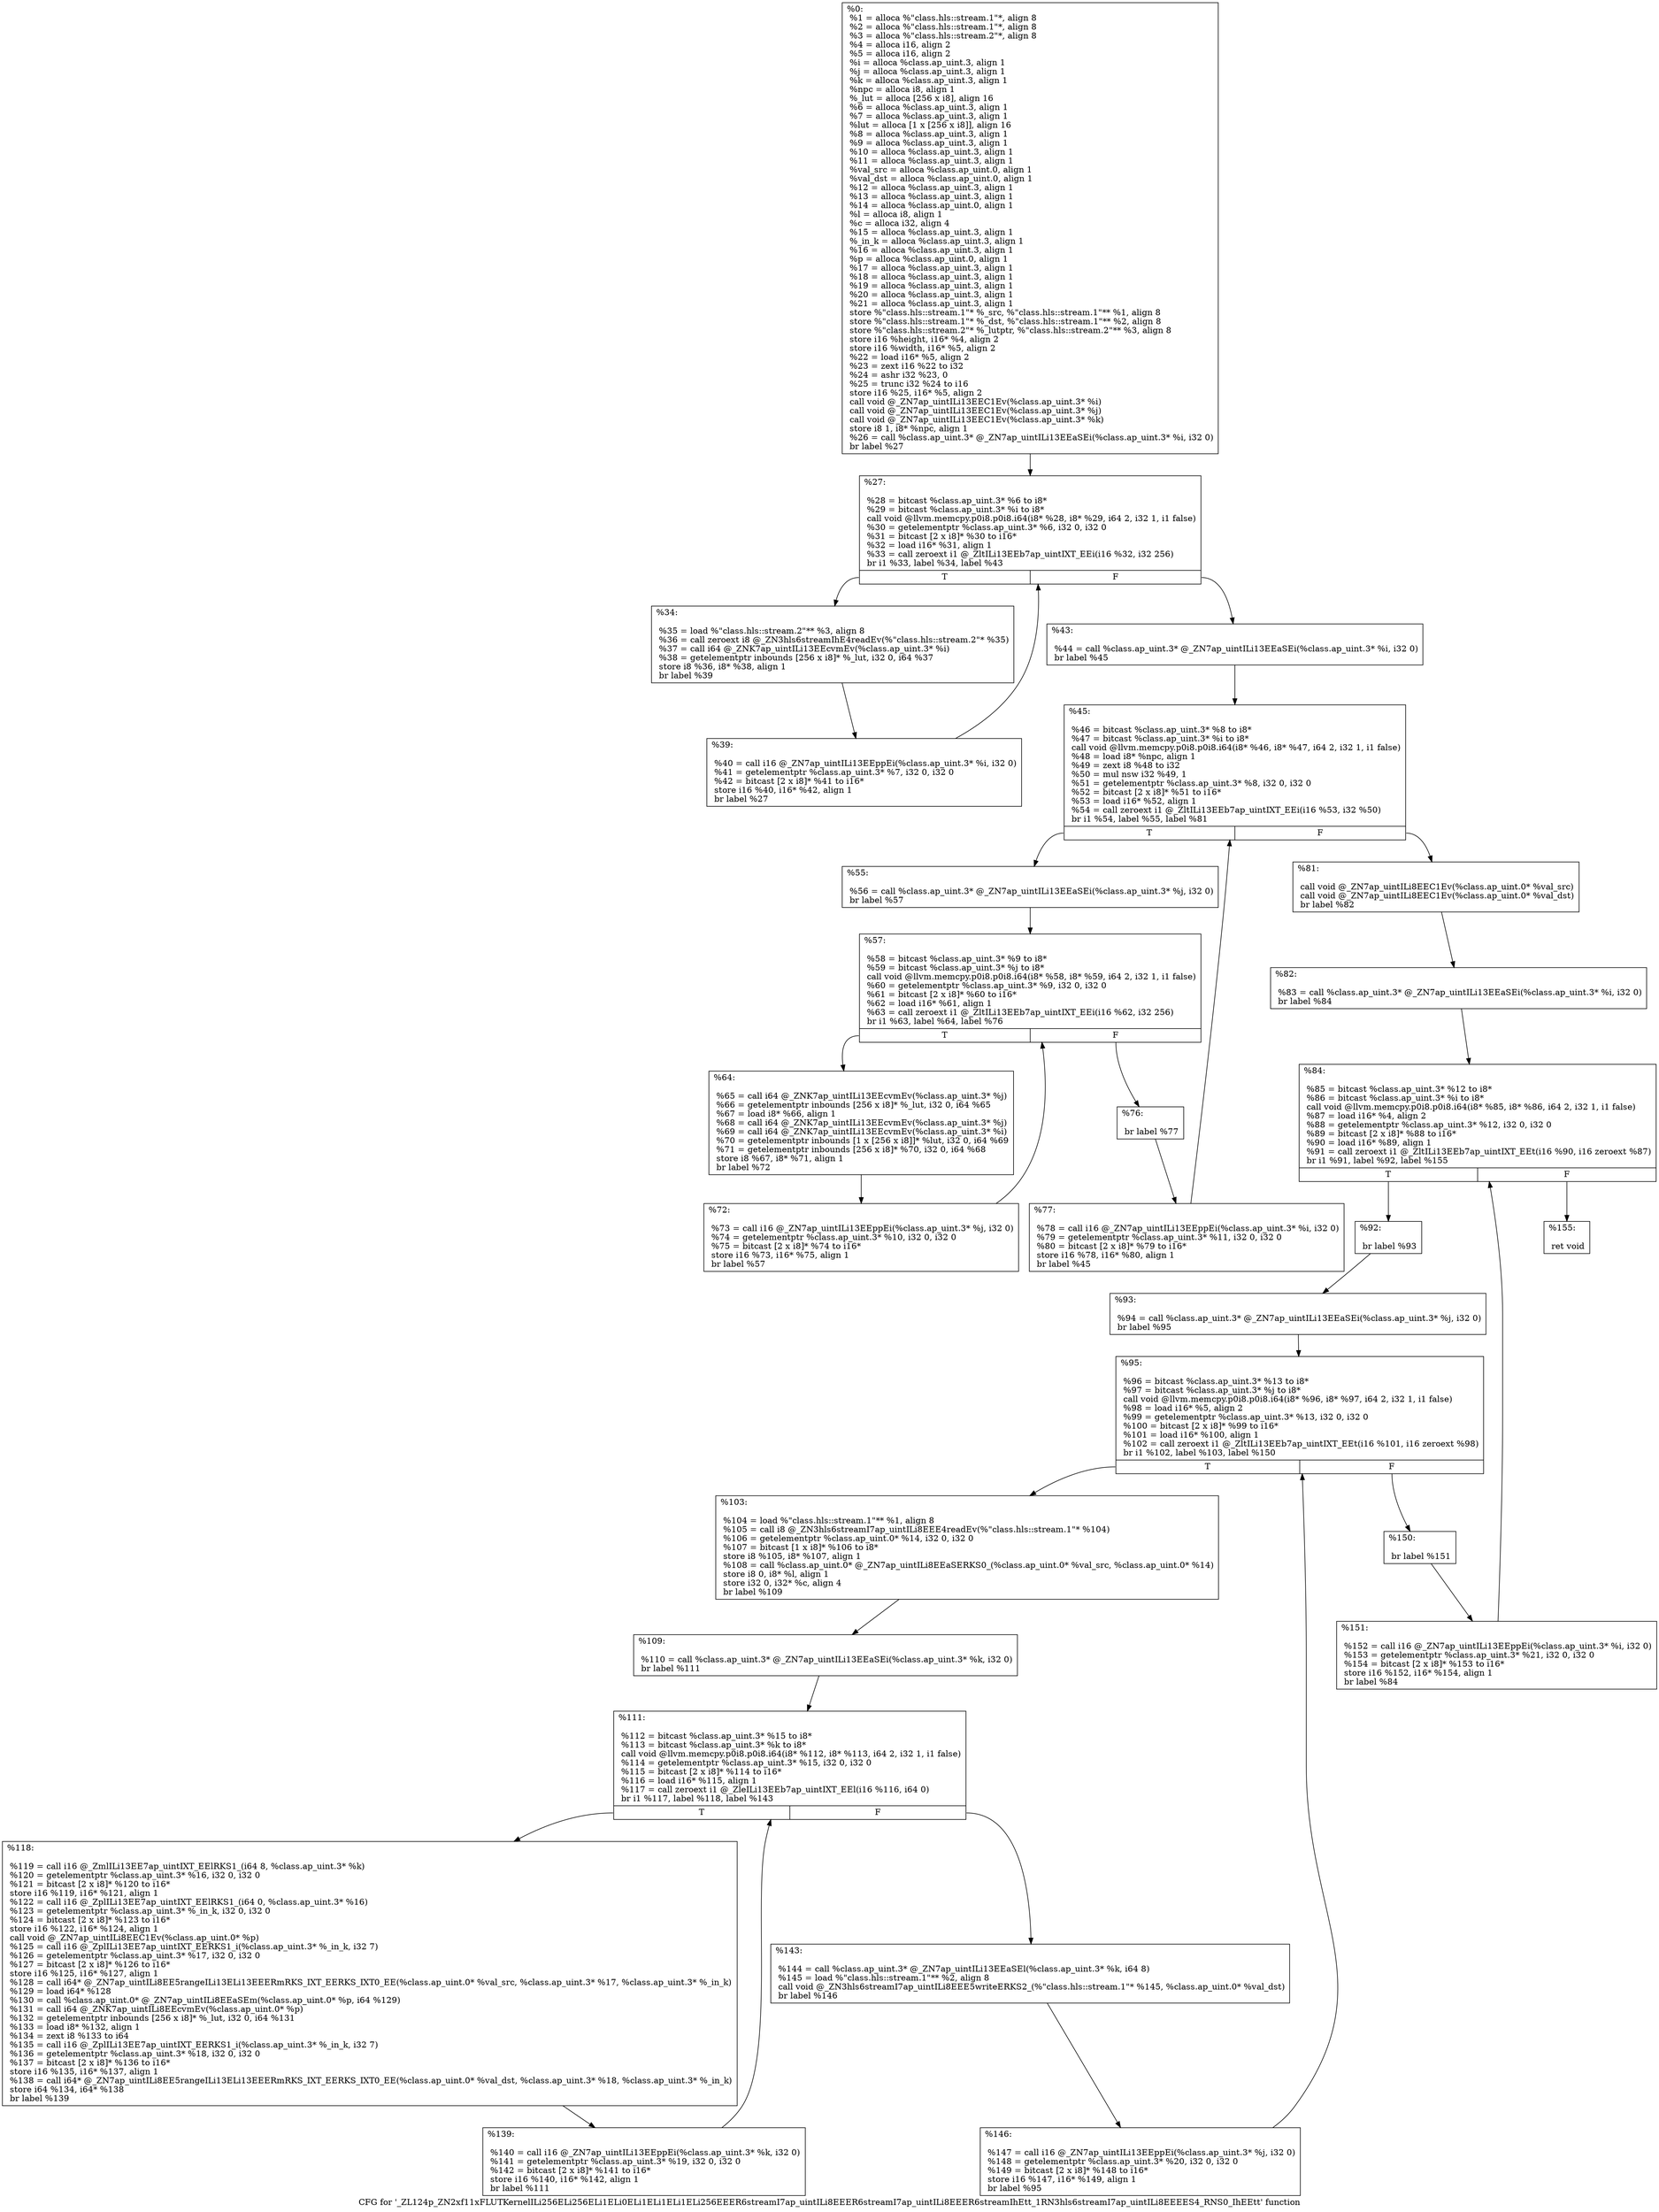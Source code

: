 digraph "CFG for '_ZL124p_ZN2xf11xFLUTKernelILi256ELi256ELi1ELi0ELi1ELi1ELi1ELi256EEER6streamI7ap_uintILi8EEER6streamI7ap_uintILi8EEER6streamIhEtt_1RN3hls6streamI7ap_uintILi8EEEES4_RNS0_IhEEtt' function" {
	label="CFG for '_ZL124p_ZN2xf11xFLUTKernelILi256ELi256ELi1ELi0ELi1ELi1ELi1ELi256EEER6streamI7ap_uintILi8EEER6streamI7ap_uintILi8EEER6streamIhEtt_1RN3hls6streamI7ap_uintILi8EEEES4_RNS0_IhEEtt' function";

	Node0x2507900 [shape=record,label="{%0:\l  %1 = alloca %\"class.hls::stream.1\"*, align 8\l  %2 = alloca %\"class.hls::stream.1\"*, align 8\l  %3 = alloca %\"class.hls::stream.2\"*, align 8\l  %4 = alloca i16, align 2\l  %5 = alloca i16, align 2\l  %i = alloca %class.ap_uint.3, align 1\l  %j = alloca %class.ap_uint.3, align 1\l  %k = alloca %class.ap_uint.3, align 1\l  %npc = alloca i8, align 1\l  %_lut = alloca [256 x i8], align 16\l  %6 = alloca %class.ap_uint.3, align 1\l  %7 = alloca %class.ap_uint.3, align 1\l  %lut = alloca [1 x [256 x i8]], align 16\l  %8 = alloca %class.ap_uint.3, align 1\l  %9 = alloca %class.ap_uint.3, align 1\l  %10 = alloca %class.ap_uint.3, align 1\l  %11 = alloca %class.ap_uint.3, align 1\l  %val_src = alloca %class.ap_uint.0, align 1\l  %val_dst = alloca %class.ap_uint.0, align 1\l  %12 = alloca %class.ap_uint.3, align 1\l  %13 = alloca %class.ap_uint.3, align 1\l  %14 = alloca %class.ap_uint.0, align 1\l  %l = alloca i8, align 1\l  %c = alloca i32, align 4\l  %15 = alloca %class.ap_uint.3, align 1\l  %_in_k = alloca %class.ap_uint.3, align 1\l  %16 = alloca %class.ap_uint.3, align 1\l  %p = alloca %class.ap_uint.0, align 1\l  %17 = alloca %class.ap_uint.3, align 1\l  %18 = alloca %class.ap_uint.3, align 1\l  %19 = alloca %class.ap_uint.3, align 1\l  %20 = alloca %class.ap_uint.3, align 1\l  %21 = alloca %class.ap_uint.3, align 1\l  store %\"class.hls::stream.1\"* %_src, %\"class.hls::stream.1\"** %1, align 8\l  store %\"class.hls::stream.1\"* %_dst, %\"class.hls::stream.1\"** %2, align 8\l  store %\"class.hls::stream.2\"* %_lutptr, %\"class.hls::stream.2\"** %3, align 8\l  store i16 %height, i16* %4, align 2\l  store i16 %width, i16* %5, align 2\l  %22 = load i16* %5, align 2\l  %23 = zext i16 %22 to i32\l  %24 = ashr i32 %23, 0\l  %25 = trunc i32 %24 to i16\l  store i16 %25, i16* %5, align 2\l  call void @_ZN7ap_uintILi13EEC1Ev(%class.ap_uint.3* %i)\l  call void @_ZN7ap_uintILi13EEC1Ev(%class.ap_uint.3* %j)\l  call void @_ZN7ap_uintILi13EEC1Ev(%class.ap_uint.3* %k)\l  store i8 1, i8* %npc, align 1\l  %26 = call %class.ap_uint.3* @_ZN7ap_uintILi13EEaSEi(%class.ap_uint.3* %i, i32 0)\l  br label %27\l}"];
	Node0x2507900 -> Node0x250a530;
	Node0x250a530 [shape=record,label="{%27:\l\l  %28 = bitcast %class.ap_uint.3* %6 to i8*\l  %29 = bitcast %class.ap_uint.3* %i to i8*\l  call void @llvm.memcpy.p0i8.p0i8.i64(i8* %28, i8* %29, i64 2, i32 1, i1 false)\l  %30 = getelementptr %class.ap_uint.3* %6, i32 0, i32 0\l  %31 = bitcast [2 x i8]* %30 to i16*\l  %32 = load i16* %31, align 1\l  %33 = call zeroext i1 @_ZltILi13EEb7ap_uintIXT_EEi(i16 %32, i32 256)\l  br i1 %33, label %34, label %43\l|{<s0>T|<s1>F}}"];
	Node0x250a530:s0 -> Node0x250ac10;
	Node0x250a530:s1 -> Node0x250ac70;
	Node0x250ac10 [shape=record,label="{%34:\l\l  %35 = load %\"class.hls::stream.2\"** %3, align 8\l  %36 = call zeroext i8 @_ZN3hls6streamIhE4readEv(%\"class.hls::stream.2\"* %35)\l  %37 = call i64 @_ZNK7ap_uintILi13EEcvmEv(%class.ap_uint.3* %i)\l  %38 = getelementptr inbounds [256 x i8]* %_lut, i32 0, i64 %37\l  store i8 %36, i8* %38, align 1\l  br label %39\l}"];
	Node0x250ac10 -> Node0x250b220;
	Node0x250b220 [shape=record,label="{%39:\l\l  %40 = call i16 @_ZN7ap_uintILi13EEppEi(%class.ap_uint.3* %i, i32 0)\l  %41 = getelementptr %class.ap_uint.3* %7, i32 0, i32 0\l  %42 = bitcast [2 x i8]* %41 to i16*\l  store i16 %40, i16* %42, align 1\l  br label %27\l}"];
	Node0x250b220 -> Node0x250a530;
	Node0x250ac70 [shape=record,label="{%43:\l\l  %44 = call %class.ap_uint.3* @_ZN7ap_uintILi13EEaSEi(%class.ap_uint.3* %i, i32 0)\l  br label %45\l}"];
	Node0x250ac70 -> Node0x250b7c0;
	Node0x250b7c0 [shape=record,label="{%45:\l\l  %46 = bitcast %class.ap_uint.3* %8 to i8*\l  %47 = bitcast %class.ap_uint.3* %i to i8*\l  call void @llvm.memcpy.p0i8.p0i8.i64(i8* %46, i8* %47, i64 2, i32 1, i1 false)\l  %48 = load i8* %npc, align 1\l  %49 = zext i8 %48 to i32\l  %50 = mul nsw i32 %49, 1\l  %51 = getelementptr %class.ap_uint.3* %8, i32 0, i32 0\l  %52 = bitcast [2 x i8]* %51 to i16*\l  %53 = load i16* %52, align 1\l  %54 = call zeroext i1 @_ZltILi13EEb7ap_uintIXT_EEi(i16 %53, i32 %50)\l  br i1 %54, label %55, label %81\l|{<s0>T|<s1>F}}"];
	Node0x250b7c0:s0 -> Node0x250bee0;
	Node0x250b7c0:s1 -> Node0x250bf40;
	Node0x250bee0 [shape=record,label="{%55:\l\l  %56 = call %class.ap_uint.3* @_ZN7ap_uintILi13EEaSEi(%class.ap_uint.3* %j, i32 0)\l  br label %57\l}"];
	Node0x250bee0 -> Node0x250c100;
	Node0x250c100 [shape=record,label="{%57:\l\l  %58 = bitcast %class.ap_uint.3* %9 to i8*\l  %59 = bitcast %class.ap_uint.3* %j to i8*\l  call void @llvm.memcpy.p0i8.p0i8.i64(i8* %58, i8* %59, i64 2, i32 1, i1 false)\l  %60 = getelementptr %class.ap_uint.3* %9, i32 0, i32 0\l  %61 = bitcast [2 x i8]* %60 to i16*\l  %62 = load i16* %61, align 1\l  %63 = call zeroext i1 @_ZltILi13EEb7ap_uintIXT_EEi(i16 %62, i32 256)\l  br i1 %63, label %64, label %76\l|{<s0>T|<s1>F}}"];
	Node0x250c100:s0 -> Node0x250c640;
	Node0x250c100:s1 -> Node0x250c6a0;
	Node0x250c640 [shape=record,label="{%64:\l\l  %65 = call i64 @_ZNK7ap_uintILi13EEcvmEv(%class.ap_uint.3* %j)\l  %66 = getelementptr inbounds [256 x i8]* %_lut, i32 0, i64 %65\l  %67 = load i8* %66, align 1\l  %68 = call i64 @_ZNK7ap_uintILi13EEcvmEv(%class.ap_uint.3* %j)\l  %69 = call i64 @_ZNK7ap_uintILi13EEcvmEv(%class.ap_uint.3* %i)\l  %70 = getelementptr inbounds [1 x [256 x i8]]* %lut, i32 0, i64 %69\l  %71 = getelementptr inbounds [256 x i8]* %70, i32 0, i64 %68\l  store i8 %67, i8* %71, align 1\l  br label %72\l}"];
	Node0x250c640 -> Node0x250ccf0;
	Node0x250ccf0 [shape=record,label="{%72:\l\l  %73 = call i16 @_ZN7ap_uintILi13EEppEi(%class.ap_uint.3* %j, i32 0)\l  %74 = getelementptr %class.ap_uint.3* %10, i32 0, i32 0\l  %75 = bitcast [2 x i8]* %74 to i16*\l  store i16 %73, i16* %75, align 1\l  br label %57\l}"];
	Node0x250ccf0 -> Node0x250c100;
	Node0x250c6a0 [shape=record,label="{%76:\l\l  br label %77\l}"];
	Node0x250c6a0 -> Node0x250d0c0;
	Node0x250d0c0 [shape=record,label="{%77:\l\l  %78 = call i16 @_ZN7ap_uintILi13EEppEi(%class.ap_uint.3* %i, i32 0)\l  %79 = getelementptr %class.ap_uint.3* %11, i32 0, i32 0\l  %80 = bitcast [2 x i8]* %79 to i16*\l  store i16 %78, i16* %80, align 1\l  br label %45\l}"];
	Node0x250d0c0 -> Node0x250b7c0;
	Node0x250bf40 [shape=record,label="{%81:\l\l  call void @_ZN7ap_uintILi8EEC1Ev(%class.ap_uint.0* %val_src)\l  call void @_ZN7ap_uintILi8EEC1Ev(%class.ap_uint.0* %val_dst)\l  br label %82\l}"];
	Node0x250bf40 -> Node0x250d5d0;
	Node0x250d5d0 [shape=record,label="{%82:\l\l  %83 = call %class.ap_uint.3* @_ZN7ap_uintILi13EEaSEi(%class.ap_uint.3* %i, i32 0)\l  br label %84\l}"];
	Node0x250d5d0 -> Node0x250d760;
	Node0x250d760 [shape=record,label="{%84:\l\l  %85 = bitcast %class.ap_uint.3* %12 to i8*\l  %86 = bitcast %class.ap_uint.3* %i to i8*\l  call void @llvm.memcpy.p0i8.p0i8.i64(i8* %85, i8* %86, i64 2, i32 1, i1 false)\l  %87 = load i16* %4, align 2\l  %88 = getelementptr %class.ap_uint.3* %12, i32 0, i32 0\l  %89 = bitcast [2 x i8]* %88 to i16*\l  %90 = load i16* %89, align 1\l  %91 = call zeroext i1 @_ZltILi13EEb7ap_uintIXT_EEt(i16 %90, i16 zeroext %87)\l  br i1 %91, label %92, label %155\l|{<s0>T|<s1>F}}"];
	Node0x250d760:s0 -> Node0x250de20;
	Node0x250d760:s1 -> Node0x250de80;
	Node0x250de20 [shape=record,label="{%92:\l\l  br label %93\l}"];
	Node0x250de20 -> Node0x250dfd0;
	Node0x250dfd0 [shape=record,label="{%93:\l\l  %94 = call %class.ap_uint.3* @_ZN7ap_uintILi13EEaSEi(%class.ap_uint.3* %j, i32 0)\l  br label %95\l}"];
	Node0x250dfd0 -> Node0x250e190;
	Node0x250e190 [shape=record,label="{%95:\l\l  %96 = bitcast %class.ap_uint.3* %13 to i8*\l  %97 = bitcast %class.ap_uint.3* %j to i8*\l  call void @llvm.memcpy.p0i8.p0i8.i64(i8* %96, i8* %97, i64 2, i32 1, i1 false)\l  %98 = load i16* %5, align 2\l  %99 = getelementptr %class.ap_uint.3* %13, i32 0, i32 0\l  %100 = bitcast [2 x i8]* %99 to i16*\l  %101 = load i16* %100, align 1\l  %102 = call zeroext i1 @_ZltILi13EEb7ap_uintIXT_EEt(i16 %101, i16 zeroext %98)\l  br i1 %102, label %103, label %150\l|{<s0>T|<s1>F}}"];
	Node0x250e190:s0 -> Node0x250e750;
	Node0x250e190:s1 -> Node0x250e7f0;
	Node0x250e750 [shape=record,label="{%103:\l\l  %104 = load %\"class.hls::stream.1\"** %1, align 8\l  %105 = call i8 @_ZN3hls6streamI7ap_uintILi8EEE4readEv(%\"class.hls::stream.1\"* %104)\l  %106 = getelementptr %class.ap_uint.0* %14, i32 0, i32 0\l  %107 = bitcast [1 x i8]* %106 to i8*\l  store i8 %105, i8* %107, align 1\l  %108 = call %class.ap_uint.0* @_ZN7ap_uintILi8EEaSERKS0_(%class.ap_uint.0* %val_src, %class.ap_uint.0* %14)\l  store i8 0, i8* %l, align 1\l  store i32 0, i32* %c, align 4\l  br label %109\l}"];
	Node0x250e750 -> Node0x250e9c0;
	Node0x250e9c0 [shape=record,label="{%109:\l\l  %110 = call %class.ap_uint.3* @_ZN7ap_uintILi13EEaSEi(%class.ap_uint.3* %k, i32 0)\l  br label %111\l}"];
	Node0x250e9c0 -> Node0x250ef80;
	Node0x250ef80 [shape=record,label="{%111:\l\l  %112 = bitcast %class.ap_uint.3* %15 to i8*\l  %113 = bitcast %class.ap_uint.3* %k to i8*\l  call void @llvm.memcpy.p0i8.p0i8.i64(i8* %112, i8* %113, i64 2, i32 1, i1 false)\l  %114 = getelementptr %class.ap_uint.3* %15, i32 0, i32 0\l  %115 = bitcast [2 x i8]* %114 to i16*\l  %116 = load i16* %115, align 1\l  %117 = call zeroext i1 @_ZleILi13EEb7ap_uintIXT_EEl(i16 %116, i64 0)\l  br i1 %117, label %118, label %143\l|{<s0>T|<s1>F}}"];
	Node0x250ef80:s0 -> Node0x250f5e0;
	Node0x250ef80:s1 -> Node0x250f680;
	Node0x250f5e0 [shape=record,label="{%118:\l\l  %119 = call i16 @_ZmlILi13EE7ap_uintIXT_EElRKS1_(i64 8, %class.ap_uint.3* %k)\l  %120 = getelementptr %class.ap_uint.3* %16, i32 0, i32 0\l  %121 = bitcast [2 x i8]* %120 to i16*\l  store i16 %119, i16* %121, align 1\l  %122 = call i16 @_ZplILi13EE7ap_uintIXT_EElRKS1_(i64 0, %class.ap_uint.3* %16)\l  %123 = getelementptr %class.ap_uint.3* %_in_k, i32 0, i32 0\l  %124 = bitcast [2 x i8]* %123 to i16*\l  store i16 %122, i16* %124, align 1\l  call void @_ZN7ap_uintILi8EEC1Ev(%class.ap_uint.0* %p)\l  %125 = call i16 @_ZplILi13EE7ap_uintIXT_EERKS1_i(%class.ap_uint.3* %_in_k, i32 7)\l  %126 = getelementptr %class.ap_uint.3* %17, i32 0, i32 0\l  %127 = bitcast [2 x i8]* %126 to i16*\l  store i16 %125, i16* %127, align 1\l  %128 = call i64* @_ZN7ap_uintILi8EE5rangeILi13ELi13EEERmRKS_IXT_EERKS_IXT0_EE(%class.ap_uint.0* %val_src, %class.ap_uint.3* %17, %class.ap_uint.3* %_in_k)\l  %129 = load i64* %128\l  %130 = call %class.ap_uint.0* @_ZN7ap_uintILi8EEaSEm(%class.ap_uint.0* %p, i64 %129)\l  %131 = call i64 @_ZNK7ap_uintILi8EEcvmEv(%class.ap_uint.0* %p)\l  %132 = getelementptr inbounds [256 x i8]* %_lut, i32 0, i64 %131\l  %133 = load i8* %132, align 1\l  %134 = zext i8 %133 to i64\l  %135 = call i16 @_ZplILi13EE7ap_uintIXT_EERKS1_i(%class.ap_uint.3* %_in_k, i32 7)\l  %136 = getelementptr %class.ap_uint.3* %18, i32 0, i32 0\l  %137 = bitcast [2 x i8]* %136 to i16*\l  store i16 %135, i16* %137, align 1\l  %138 = call i64* @_ZN7ap_uintILi8EE5rangeILi13ELi13EEERmRKS_IXT_EERKS_IXT0_EE(%class.ap_uint.0* %val_dst, %class.ap_uint.3* %18, %class.ap_uint.3* %_in_k)\l  store i64 %134, i64* %138\l  br label %139\l}"];
	Node0x250f5e0 -> Node0x2511610;
	Node0x2511610 [shape=record,label="{%139:\l\l  %140 = call i16 @_ZN7ap_uintILi13EEppEi(%class.ap_uint.3* %k, i32 0)\l  %141 = getelementptr %class.ap_uint.3* %19, i32 0, i32 0\l  %142 = bitcast [2 x i8]* %141 to i16*\l  store i16 %140, i16* %142, align 1\l  br label %111\l}"];
	Node0x2511610 -> Node0x250ef80;
	Node0x250f680 [shape=record,label="{%143:\l\l  %144 = call %class.ap_uint.3* @_ZN7ap_uintILi13EEaSEl(%class.ap_uint.3* %k, i64 8)\l  %145 = load %\"class.hls::stream.1\"** %2, align 8\l  call void @_ZN3hls6streamI7ap_uintILi8EEE5writeERKS2_(%\"class.hls::stream.1\"* %145, %class.ap_uint.0* %val_dst)\l  br label %146\l}"];
	Node0x250f680 -> Node0x25122f0;
	Node0x25122f0 [shape=record,label="{%146:\l\l  %147 = call i16 @_ZN7ap_uintILi13EEppEi(%class.ap_uint.3* %j, i32 0)\l  %148 = getelementptr %class.ap_uint.3* %20, i32 0, i32 0\l  %149 = bitcast [2 x i8]* %148 to i16*\l  store i16 %147, i16* %149, align 1\l  br label %95\l}"];
	Node0x25122f0 -> Node0x250e190;
	Node0x250e7f0 [shape=record,label="{%150:\l\l  br label %151\l}"];
	Node0x250e7f0 -> Node0x2512800;
	Node0x2512800 [shape=record,label="{%151:\l\l  %152 = call i16 @_ZN7ap_uintILi13EEppEi(%class.ap_uint.3* %i, i32 0)\l  %153 = getelementptr %class.ap_uint.3* %21, i32 0, i32 0\l  %154 = bitcast [2 x i8]* %153 to i16*\l  store i16 %152, i16* %154, align 1\l  br label %84\l}"];
	Node0x2512800 -> Node0x250d760;
	Node0x250de80 [shape=record,label="{%155:\l\l  ret void\l}"];
}
